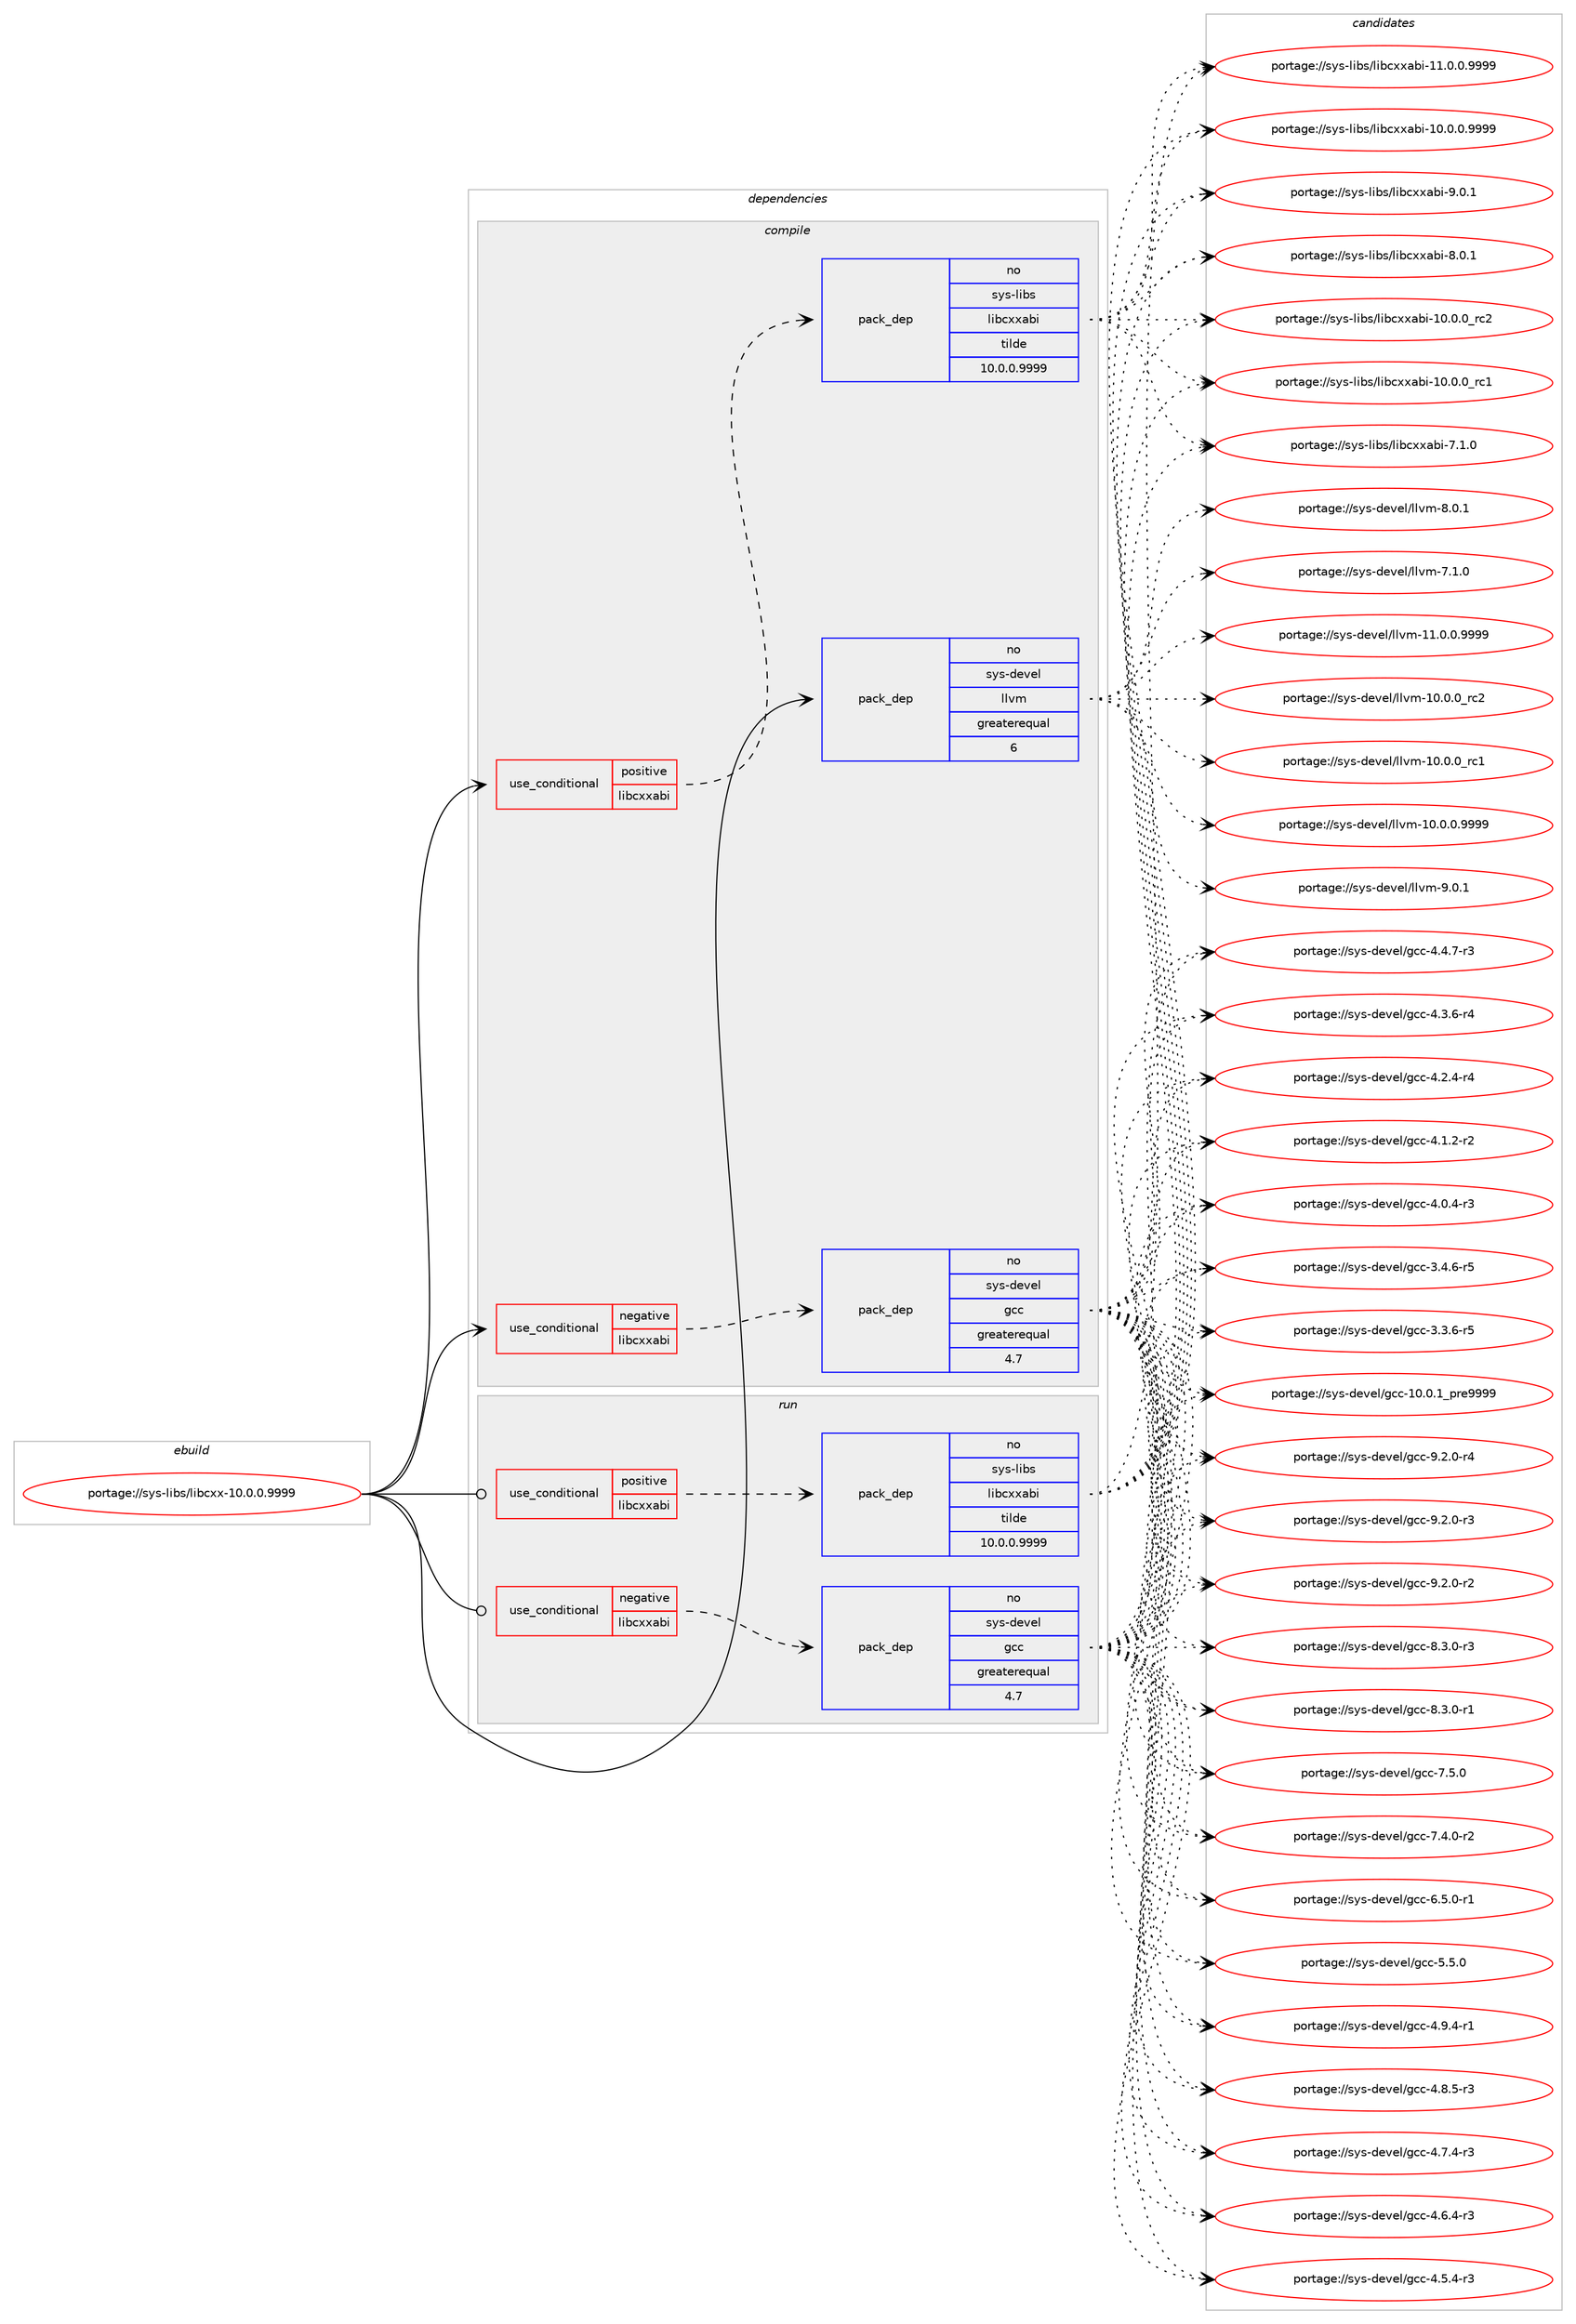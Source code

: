 digraph prolog {

# *************
# Graph options
# *************

newrank=true;
concentrate=true;
compound=true;
graph [rankdir=LR,fontname=Helvetica,fontsize=10,ranksep=1.5];#, ranksep=2.5, nodesep=0.2];
edge  [arrowhead=vee];
node  [fontname=Helvetica,fontsize=10];

# **********
# The ebuild
# **********

subgraph cluster_leftcol {
color=gray;
rank=same;
label=<<i>ebuild</i>>;
id [label="portage://sys-libs/libcxx-10.0.0.9999", color=red, width=4, href="../sys-libs/libcxx-10.0.0.9999.svg"];
}

# ****************
# The dependencies
# ****************

subgraph cluster_midcol {
color=gray;
label=<<i>dependencies</i>>;
subgraph cluster_compile {
fillcolor="#eeeeee";
style=filled;
label=<<i>compile</i>>;
subgraph cond7851 {
dependency41939 [label=<<TABLE BORDER="0" CELLBORDER="1" CELLSPACING="0" CELLPADDING="4"><TR><TD ROWSPAN="3" CELLPADDING="10">use_conditional</TD></TR><TR><TD>negative</TD></TR><TR><TD>libcxxabi</TD></TR></TABLE>>, shape=none, color=red];
subgraph pack33120 {
dependency41940 [label=<<TABLE BORDER="0" CELLBORDER="1" CELLSPACING="0" CELLPADDING="4" WIDTH="220"><TR><TD ROWSPAN="6" CELLPADDING="30">pack_dep</TD></TR><TR><TD WIDTH="110">no</TD></TR><TR><TD>sys-devel</TD></TR><TR><TD>gcc</TD></TR><TR><TD>greaterequal</TD></TR><TR><TD>4.7</TD></TR></TABLE>>, shape=none, color=blue];
}
dependency41939:e -> dependency41940:w [weight=20,style="dashed",arrowhead="vee"];
}
id:e -> dependency41939:w [weight=20,style="solid",arrowhead="vee"];
subgraph cond7852 {
dependency41941 [label=<<TABLE BORDER="0" CELLBORDER="1" CELLSPACING="0" CELLPADDING="4"><TR><TD ROWSPAN="3" CELLPADDING="10">use_conditional</TD></TR><TR><TD>positive</TD></TR><TR><TD>libcxxabi</TD></TR></TABLE>>, shape=none, color=red];
subgraph pack33121 {
dependency41942 [label=<<TABLE BORDER="0" CELLBORDER="1" CELLSPACING="0" CELLPADDING="4" WIDTH="220"><TR><TD ROWSPAN="6" CELLPADDING="30">pack_dep</TD></TR><TR><TD WIDTH="110">no</TD></TR><TR><TD>sys-libs</TD></TR><TR><TD>libcxxabi</TD></TR><TR><TD>tilde</TD></TR><TR><TD>10.0.0.9999</TD></TR></TABLE>>, shape=none, color=blue];
}
dependency41941:e -> dependency41942:w [weight=20,style="dashed",arrowhead="vee"];
}
id:e -> dependency41941:w [weight=20,style="solid",arrowhead="vee"];
subgraph pack33122 {
dependency41943 [label=<<TABLE BORDER="0" CELLBORDER="1" CELLSPACING="0" CELLPADDING="4" WIDTH="220"><TR><TD ROWSPAN="6" CELLPADDING="30">pack_dep</TD></TR><TR><TD WIDTH="110">no</TD></TR><TR><TD>sys-devel</TD></TR><TR><TD>llvm</TD></TR><TR><TD>greaterequal</TD></TR><TR><TD>6</TD></TR></TABLE>>, shape=none, color=blue];
}
id:e -> dependency41943:w [weight=20,style="solid",arrowhead="vee"];
}
subgraph cluster_compileandrun {
fillcolor="#eeeeee";
style=filled;
label=<<i>compile and run</i>>;
}
subgraph cluster_run {
fillcolor="#eeeeee";
style=filled;
label=<<i>run</i>>;
subgraph cond7853 {
dependency41944 [label=<<TABLE BORDER="0" CELLBORDER="1" CELLSPACING="0" CELLPADDING="4"><TR><TD ROWSPAN="3" CELLPADDING="10">use_conditional</TD></TR><TR><TD>negative</TD></TR><TR><TD>libcxxabi</TD></TR></TABLE>>, shape=none, color=red];
subgraph pack33123 {
dependency41945 [label=<<TABLE BORDER="0" CELLBORDER="1" CELLSPACING="0" CELLPADDING="4" WIDTH="220"><TR><TD ROWSPAN="6" CELLPADDING="30">pack_dep</TD></TR><TR><TD WIDTH="110">no</TD></TR><TR><TD>sys-devel</TD></TR><TR><TD>gcc</TD></TR><TR><TD>greaterequal</TD></TR><TR><TD>4.7</TD></TR></TABLE>>, shape=none, color=blue];
}
dependency41944:e -> dependency41945:w [weight=20,style="dashed",arrowhead="vee"];
}
id:e -> dependency41944:w [weight=20,style="solid",arrowhead="odot"];
subgraph cond7854 {
dependency41946 [label=<<TABLE BORDER="0" CELLBORDER="1" CELLSPACING="0" CELLPADDING="4"><TR><TD ROWSPAN="3" CELLPADDING="10">use_conditional</TD></TR><TR><TD>positive</TD></TR><TR><TD>libcxxabi</TD></TR></TABLE>>, shape=none, color=red];
subgraph pack33124 {
dependency41947 [label=<<TABLE BORDER="0" CELLBORDER="1" CELLSPACING="0" CELLPADDING="4" WIDTH="220"><TR><TD ROWSPAN="6" CELLPADDING="30">pack_dep</TD></TR><TR><TD WIDTH="110">no</TD></TR><TR><TD>sys-libs</TD></TR><TR><TD>libcxxabi</TD></TR><TR><TD>tilde</TD></TR><TR><TD>10.0.0.9999</TD></TR></TABLE>>, shape=none, color=blue];
}
dependency41946:e -> dependency41947:w [weight=20,style="dashed",arrowhead="vee"];
}
id:e -> dependency41946:w [weight=20,style="solid",arrowhead="odot"];
}
}

# **************
# The candidates
# **************

subgraph cluster_choices {
rank=same;
color=gray;
label=<<i>candidates</i>>;

subgraph choice33120 {
color=black;
nodesep=1;
choice115121115451001011181011084710399994557465046484511452 [label="portage://sys-devel/gcc-9.2.0-r4", color=red, width=4,href="../sys-devel/gcc-9.2.0-r4.svg"];
choice115121115451001011181011084710399994557465046484511451 [label="portage://sys-devel/gcc-9.2.0-r3", color=red, width=4,href="../sys-devel/gcc-9.2.0-r3.svg"];
choice115121115451001011181011084710399994557465046484511450 [label="portage://sys-devel/gcc-9.2.0-r2", color=red, width=4,href="../sys-devel/gcc-9.2.0-r2.svg"];
choice115121115451001011181011084710399994556465146484511451 [label="portage://sys-devel/gcc-8.3.0-r3", color=red, width=4,href="../sys-devel/gcc-8.3.0-r3.svg"];
choice115121115451001011181011084710399994556465146484511449 [label="portage://sys-devel/gcc-8.3.0-r1", color=red, width=4,href="../sys-devel/gcc-8.3.0-r1.svg"];
choice11512111545100101118101108471039999455546534648 [label="portage://sys-devel/gcc-7.5.0", color=red, width=4,href="../sys-devel/gcc-7.5.0.svg"];
choice115121115451001011181011084710399994555465246484511450 [label="portage://sys-devel/gcc-7.4.0-r2", color=red, width=4,href="../sys-devel/gcc-7.4.0-r2.svg"];
choice115121115451001011181011084710399994554465346484511449 [label="portage://sys-devel/gcc-6.5.0-r1", color=red, width=4,href="../sys-devel/gcc-6.5.0-r1.svg"];
choice11512111545100101118101108471039999455346534648 [label="portage://sys-devel/gcc-5.5.0", color=red, width=4,href="../sys-devel/gcc-5.5.0.svg"];
choice115121115451001011181011084710399994552465746524511449 [label="portage://sys-devel/gcc-4.9.4-r1", color=red, width=4,href="../sys-devel/gcc-4.9.4-r1.svg"];
choice115121115451001011181011084710399994552465646534511451 [label="portage://sys-devel/gcc-4.8.5-r3", color=red, width=4,href="../sys-devel/gcc-4.8.5-r3.svg"];
choice115121115451001011181011084710399994552465546524511451 [label="portage://sys-devel/gcc-4.7.4-r3", color=red, width=4,href="../sys-devel/gcc-4.7.4-r3.svg"];
choice115121115451001011181011084710399994552465446524511451 [label="portage://sys-devel/gcc-4.6.4-r3", color=red, width=4,href="../sys-devel/gcc-4.6.4-r3.svg"];
choice115121115451001011181011084710399994552465346524511451 [label="portage://sys-devel/gcc-4.5.4-r3", color=red, width=4,href="../sys-devel/gcc-4.5.4-r3.svg"];
choice115121115451001011181011084710399994552465246554511451 [label="portage://sys-devel/gcc-4.4.7-r3", color=red, width=4,href="../sys-devel/gcc-4.4.7-r3.svg"];
choice115121115451001011181011084710399994552465146544511452 [label="portage://sys-devel/gcc-4.3.6-r4", color=red, width=4,href="../sys-devel/gcc-4.3.6-r4.svg"];
choice115121115451001011181011084710399994552465046524511452 [label="portage://sys-devel/gcc-4.2.4-r4", color=red, width=4,href="../sys-devel/gcc-4.2.4-r4.svg"];
choice115121115451001011181011084710399994552464946504511450 [label="portage://sys-devel/gcc-4.1.2-r2", color=red, width=4,href="../sys-devel/gcc-4.1.2-r2.svg"];
choice115121115451001011181011084710399994552464846524511451 [label="portage://sys-devel/gcc-4.0.4-r3", color=red, width=4,href="../sys-devel/gcc-4.0.4-r3.svg"];
choice115121115451001011181011084710399994551465246544511453 [label="portage://sys-devel/gcc-3.4.6-r5", color=red, width=4,href="../sys-devel/gcc-3.4.6-r5.svg"];
choice115121115451001011181011084710399994551465146544511453 [label="portage://sys-devel/gcc-3.3.6-r5", color=red, width=4,href="../sys-devel/gcc-3.3.6-r5.svg"];
choice11512111545100101118101108471039999454948464846499511211410157575757 [label="portage://sys-devel/gcc-10.0.1_pre9999", color=red, width=4,href="../sys-devel/gcc-10.0.1_pre9999.svg"];
dependency41940:e -> choice115121115451001011181011084710399994557465046484511452:w [style=dotted,weight="100"];
dependency41940:e -> choice115121115451001011181011084710399994557465046484511451:w [style=dotted,weight="100"];
dependency41940:e -> choice115121115451001011181011084710399994557465046484511450:w [style=dotted,weight="100"];
dependency41940:e -> choice115121115451001011181011084710399994556465146484511451:w [style=dotted,weight="100"];
dependency41940:e -> choice115121115451001011181011084710399994556465146484511449:w [style=dotted,weight="100"];
dependency41940:e -> choice11512111545100101118101108471039999455546534648:w [style=dotted,weight="100"];
dependency41940:e -> choice115121115451001011181011084710399994555465246484511450:w [style=dotted,weight="100"];
dependency41940:e -> choice115121115451001011181011084710399994554465346484511449:w [style=dotted,weight="100"];
dependency41940:e -> choice11512111545100101118101108471039999455346534648:w [style=dotted,weight="100"];
dependency41940:e -> choice115121115451001011181011084710399994552465746524511449:w [style=dotted,weight="100"];
dependency41940:e -> choice115121115451001011181011084710399994552465646534511451:w [style=dotted,weight="100"];
dependency41940:e -> choice115121115451001011181011084710399994552465546524511451:w [style=dotted,weight="100"];
dependency41940:e -> choice115121115451001011181011084710399994552465446524511451:w [style=dotted,weight="100"];
dependency41940:e -> choice115121115451001011181011084710399994552465346524511451:w [style=dotted,weight="100"];
dependency41940:e -> choice115121115451001011181011084710399994552465246554511451:w [style=dotted,weight="100"];
dependency41940:e -> choice115121115451001011181011084710399994552465146544511452:w [style=dotted,weight="100"];
dependency41940:e -> choice115121115451001011181011084710399994552465046524511452:w [style=dotted,weight="100"];
dependency41940:e -> choice115121115451001011181011084710399994552464946504511450:w [style=dotted,weight="100"];
dependency41940:e -> choice115121115451001011181011084710399994552464846524511451:w [style=dotted,weight="100"];
dependency41940:e -> choice115121115451001011181011084710399994551465246544511453:w [style=dotted,weight="100"];
dependency41940:e -> choice115121115451001011181011084710399994551465146544511453:w [style=dotted,weight="100"];
dependency41940:e -> choice11512111545100101118101108471039999454948464846499511211410157575757:w [style=dotted,weight="100"];
}
subgraph choice33121 {
color=black;
nodesep=1;
choice11512111545108105981154710810598991201209798105455746484649 [label="portage://sys-libs/libcxxabi-9.0.1", color=red, width=4,href="../sys-libs/libcxxabi-9.0.1.svg"];
choice11512111545108105981154710810598991201209798105455646484649 [label="portage://sys-libs/libcxxabi-8.0.1", color=red, width=4,href="../sys-libs/libcxxabi-8.0.1.svg"];
choice11512111545108105981154710810598991201209798105455546494648 [label="portage://sys-libs/libcxxabi-7.1.0", color=red, width=4,href="../sys-libs/libcxxabi-7.1.0.svg"];
choice11512111545108105981154710810598991201209798105454949464846484657575757 [label="portage://sys-libs/libcxxabi-11.0.0.9999", color=red, width=4,href="../sys-libs/libcxxabi-11.0.0.9999.svg"];
choice1151211154510810598115471081059899120120979810545494846484648951149950 [label="portage://sys-libs/libcxxabi-10.0.0_rc2", color=red, width=4,href="../sys-libs/libcxxabi-10.0.0_rc2.svg"];
choice1151211154510810598115471081059899120120979810545494846484648951149949 [label="portage://sys-libs/libcxxabi-10.0.0_rc1", color=red, width=4,href="../sys-libs/libcxxabi-10.0.0_rc1.svg"];
choice11512111545108105981154710810598991201209798105454948464846484657575757 [label="portage://sys-libs/libcxxabi-10.0.0.9999", color=red, width=4,href="../sys-libs/libcxxabi-10.0.0.9999.svg"];
dependency41942:e -> choice11512111545108105981154710810598991201209798105455746484649:w [style=dotted,weight="100"];
dependency41942:e -> choice11512111545108105981154710810598991201209798105455646484649:w [style=dotted,weight="100"];
dependency41942:e -> choice11512111545108105981154710810598991201209798105455546494648:w [style=dotted,weight="100"];
dependency41942:e -> choice11512111545108105981154710810598991201209798105454949464846484657575757:w [style=dotted,weight="100"];
dependency41942:e -> choice1151211154510810598115471081059899120120979810545494846484648951149950:w [style=dotted,weight="100"];
dependency41942:e -> choice1151211154510810598115471081059899120120979810545494846484648951149949:w [style=dotted,weight="100"];
dependency41942:e -> choice11512111545108105981154710810598991201209798105454948464846484657575757:w [style=dotted,weight="100"];
}
subgraph choice33122 {
color=black;
nodesep=1;
choice1151211154510010111810110847108108118109455746484649 [label="portage://sys-devel/llvm-9.0.1", color=red, width=4,href="../sys-devel/llvm-9.0.1.svg"];
choice1151211154510010111810110847108108118109455646484649 [label="portage://sys-devel/llvm-8.0.1", color=red, width=4,href="../sys-devel/llvm-8.0.1.svg"];
choice1151211154510010111810110847108108118109455546494648 [label="portage://sys-devel/llvm-7.1.0", color=red, width=4,href="../sys-devel/llvm-7.1.0.svg"];
choice1151211154510010111810110847108108118109454949464846484657575757 [label="portage://sys-devel/llvm-11.0.0.9999", color=red, width=4,href="../sys-devel/llvm-11.0.0.9999.svg"];
choice115121115451001011181011084710810811810945494846484648951149950 [label="portage://sys-devel/llvm-10.0.0_rc2", color=red, width=4,href="../sys-devel/llvm-10.0.0_rc2.svg"];
choice115121115451001011181011084710810811810945494846484648951149949 [label="portage://sys-devel/llvm-10.0.0_rc1", color=red, width=4,href="../sys-devel/llvm-10.0.0_rc1.svg"];
choice1151211154510010111810110847108108118109454948464846484657575757 [label="portage://sys-devel/llvm-10.0.0.9999", color=red, width=4,href="../sys-devel/llvm-10.0.0.9999.svg"];
dependency41943:e -> choice1151211154510010111810110847108108118109455746484649:w [style=dotted,weight="100"];
dependency41943:e -> choice1151211154510010111810110847108108118109455646484649:w [style=dotted,weight="100"];
dependency41943:e -> choice1151211154510010111810110847108108118109455546494648:w [style=dotted,weight="100"];
dependency41943:e -> choice1151211154510010111810110847108108118109454949464846484657575757:w [style=dotted,weight="100"];
dependency41943:e -> choice115121115451001011181011084710810811810945494846484648951149950:w [style=dotted,weight="100"];
dependency41943:e -> choice115121115451001011181011084710810811810945494846484648951149949:w [style=dotted,weight="100"];
dependency41943:e -> choice1151211154510010111810110847108108118109454948464846484657575757:w [style=dotted,weight="100"];
}
subgraph choice33123 {
color=black;
nodesep=1;
choice115121115451001011181011084710399994557465046484511452 [label="portage://sys-devel/gcc-9.2.0-r4", color=red, width=4,href="../sys-devel/gcc-9.2.0-r4.svg"];
choice115121115451001011181011084710399994557465046484511451 [label="portage://sys-devel/gcc-9.2.0-r3", color=red, width=4,href="../sys-devel/gcc-9.2.0-r3.svg"];
choice115121115451001011181011084710399994557465046484511450 [label="portage://sys-devel/gcc-9.2.0-r2", color=red, width=4,href="../sys-devel/gcc-9.2.0-r2.svg"];
choice115121115451001011181011084710399994556465146484511451 [label="portage://sys-devel/gcc-8.3.0-r3", color=red, width=4,href="../sys-devel/gcc-8.3.0-r3.svg"];
choice115121115451001011181011084710399994556465146484511449 [label="portage://sys-devel/gcc-8.3.0-r1", color=red, width=4,href="../sys-devel/gcc-8.3.0-r1.svg"];
choice11512111545100101118101108471039999455546534648 [label="portage://sys-devel/gcc-7.5.0", color=red, width=4,href="../sys-devel/gcc-7.5.0.svg"];
choice115121115451001011181011084710399994555465246484511450 [label="portage://sys-devel/gcc-7.4.0-r2", color=red, width=4,href="../sys-devel/gcc-7.4.0-r2.svg"];
choice115121115451001011181011084710399994554465346484511449 [label="portage://sys-devel/gcc-6.5.0-r1", color=red, width=4,href="../sys-devel/gcc-6.5.0-r1.svg"];
choice11512111545100101118101108471039999455346534648 [label="portage://sys-devel/gcc-5.5.0", color=red, width=4,href="../sys-devel/gcc-5.5.0.svg"];
choice115121115451001011181011084710399994552465746524511449 [label="portage://sys-devel/gcc-4.9.4-r1", color=red, width=4,href="../sys-devel/gcc-4.9.4-r1.svg"];
choice115121115451001011181011084710399994552465646534511451 [label="portage://sys-devel/gcc-4.8.5-r3", color=red, width=4,href="../sys-devel/gcc-4.8.5-r3.svg"];
choice115121115451001011181011084710399994552465546524511451 [label="portage://sys-devel/gcc-4.7.4-r3", color=red, width=4,href="../sys-devel/gcc-4.7.4-r3.svg"];
choice115121115451001011181011084710399994552465446524511451 [label="portage://sys-devel/gcc-4.6.4-r3", color=red, width=4,href="../sys-devel/gcc-4.6.4-r3.svg"];
choice115121115451001011181011084710399994552465346524511451 [label="portage://sys-devel/gcc-4.5.4-r3", color=red, width=4,href="../sys-devel/gcc-4.5.4-r3.svg"];
choice115121115451001011181011084710399994552465246554511451 [label="portage://sys-devel/gcc-4.4.7-r3", color=red, width=4,href="../sys-devel/gcc-4.4.7-r3.svg"];
choice115121115451001011181011084710399994552465146544511452 [label="portage://sys-devel/gcc-4.3.6-r4", color=red, width=4,href="../sys-devel/gcc-4.3.6-r4.svg"];
choice115121115451001011181011084710399994552465046524511452 [label="portage://sys-devel/gcc-4.2.4-r4", color=red, width=4,href="../sys-devel/gcc-4.2.4-r4.svg"];
choice115121115451001011181011084710399994552464946504511450 [label="portage://sys-devel/gcc-4.1.2-r2", color=red, width=4,href="../sys-devel/gcc-4.1.2-r2.svg"];
choice115121115451001011181011084710399994552464846524511451 [label="portage://sys-devel/gcc-4.0.4-r3", color=red, width=4,href="../sys-devel/gcc-4.0.4-r3.svg"];
choice115121115451001011181011084710399994551465246544511453 [label="portage://sys-devel/gcc-3.4.6-r5", color=red, width=4,href="../sys-devel/gcc-3.4.6-r5.svg"];
choice115121115451001011181011084710399994551465146544511453 [label="portage://sys-devel/gcc-3.3.6-r5", color=red, width=4,href="../sys-devel/gcc-3.3.6-r5.svg"];
choice11512111545100101118101108471039999454948464846499511211410157575757 [label="portage://sys-devel/gcc-10.0.1_pre9999", color=red, width=4,href="../sys-devel/gcc-10.0.1_pre9999.svg"];
dependency41945:e -> choice115121115451001011181011084710399994557465046484511452:w [style=dotted,weight="100"];
dependency41945:e -> choice115121115451001011181011084710399994557465046484511451:w [style=dotted,weight="100"];
dependency41945:e -> choice115121115451001011181011084710399994557465046484511450:w [style=dotted,weight="100"];
dependency41945:e -> choice115121115451001011181011084710399994556465146484511451:w [style=dotted,weight="100"];
dependency41945:e -> choice115121115451001011181011084710399994556465146484511449:w [style=dotted,weight="100"];
dependency41945:e -> choice11512111545100101118101108471039999455546534648:w [style=dotted,weight="100"];
dependency41945:e -> choice115121115451001011181011084710399994555465246484511450:w [style=dotted,weight="100"];
dependency41945:e -> choice115121115451001011181011084710399994554465346484511449:w [style=dotted,weight="100"];
dependency41945:e -> choice11512111545100101118101108471039999455346534648:w [style=dotted,weight="100"];
dependency41945:e -> choice115121115451001011181011084710399994552465746524511449:w [style=dotted,weight="100"];
dependency41945:e -> choice115121115451001011181011084710399994552465646534511451:w [style=dotted,weight="100"];
dependency41945:e -> choice115121115451001011181011084710399994552465546524511451:w [style=dotted,weight="100"];
dependency41945:e -> choice115121115451001011181011084710399994552465446524511451:w [style=dotted,weight="100"];
dependency41945:e -> choice115121115451001011181011084710399994552465346524511451:w [style=dotted,weight="100"];
dependency41945:e -> choice115121115451001011181011084710399994552465246554511451:w [style=dotted,weight="100"];
dependency41945:e -> choice115121115451001011181011084710399994552465146544511452:w [style=dotted,weight="100"];
dependency41945:e -> choice115121115451001011181011084710399994552465046524511452:w [style=dotted,weight="100"];
dependency41945:e -> choice115121115451001011181011084710399994552464946504511450:w [style=dotted,weight="100"];
dependency41945:e -> choice115121115451001011181011084710399994552464846524511451:w [style=dotted,weight="100"];
dependency41945:e -> choice115121115451001011181011084710399994551465246544511453:w [style=dotted,weight="100"];
dependency41945:e -> choice115121115451001011181011084710399994551465146544511453:w [style=dotted,weight="100"];
dependency41945:e -> choice11512111545100101118101108471039999454948464846499511211410157575757:w [style=dotted,weight="100"];
}
subgraph choice33124 {
color=black;
nodesep=1;
choice11512111545108105981154710810598991201209798105455746484649 [label="portage://sys-libs/libcxxabi-9.0.1", color=red, width=4,href="../sys-libs/libcxxabi-9.0.1.svg"];
choice11512111545108105981154710810598991201209798105455646484649 [label="portage://sys-libs/libcxxabi-8.0.1", color=red, width=4,href="../sys-libs/libcxxabi-8.0.1.svg"];
choice11512111545108105981154710810598991201209798105455546494648 [label="portage://sys-libs/libcxxabi-7.1.0", color=red, width=4,href="../sys-libs/libcxxabi-7.1.0.svg"];
choice11512111545108105981154710810598991201209798105454949464846484657575757 [label="portage://sys-libs/libcxxabi-11.0.0.9999", color=red, width=4,href="../sys-libs/libcxxabi-11.0.0.9999.svg"];
choice1151211154510810598115471081059899120120979810545494846484648951149950 [label="portage://sys-libs/libcxxabi-10.0.0_rc2", color=red, width=4,href="../sys-libs/libcxxabi-10.0.0_rc2.svg"];
choice1151211154510810598115471081059899120120979810545494846484648951149949 [label="portage://sys-libs/libcxxabi-10.0.0_rc1", color=red, width=4,href="../sys-libs/libcxxabi-10.0.0_rc1.svg"];
choice11512111545108105981154710810598991201209798105454948464846484657575757 [label="portage://sys-libs/libcxxabi-10.0.0.9999", color=red, width=4,href="../sys-libs/libcxxabi-10.0.0.9999.svg"];
dependency41947:e -> choice11512111545108105981154710810598991201209798105455746484649:w [style=dotted,weight="100"];
dependency41947:e -> choice11512111545108105981154710810598991201209798105455646484649:w [style=dotted,weight="100"];
dependency41947:e -> choice11512111545108105981154710810598991201209798105455546494648:w [style=dotted,weight="100"];
dependency41947:e -> choice11512111545108105981154710810598991201209798105454949464846484657575757:w [style=dotted,weight="100"];
dependency41947:e -> choice1151211154510810598115471081059899120120979810545494846484648951149950:w [style=dotted,weight="100"];
dependency41947:e -> choice1151211154510810598115471081059899120120979810545494846484648951149949:w [style=dotted,weight="100"];
dependency41947:e -> choice11512111545108105981154710810598991201209798105454948464846484657575757:w [style=dotted,weight="100"];
}
}

}
